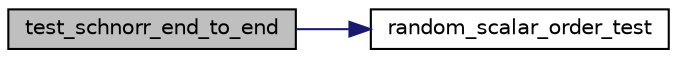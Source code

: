 digraph "test_schnorr_end_to_end"
{
  edge [fontname="Helvetica",fontsize="10",labelfontname="Helvetica",labelfontsize="10"];
  node [fontname="Helvetica",fontsize="10",shape=record];
  rankdir="LR";
  Node2 [label="test_schnorr_end_to_end",height=0.2,width=0.4,color="black", fillcolor="grey75", style="filled", fontcolor="black"];
  Node2 -> Node3 [color="midnightblue",fontsize="10",style="solid",fontname="Helvetica"];
  Node3 [label="random_scalar_order_test",height=0.2,width=0.4,color="black", fillcolor="white", style="filled",URL="$d5/d7f/tests_8c.html#a51e09e6745e0afdb0d596ee0f4b3c3f7"];
}
